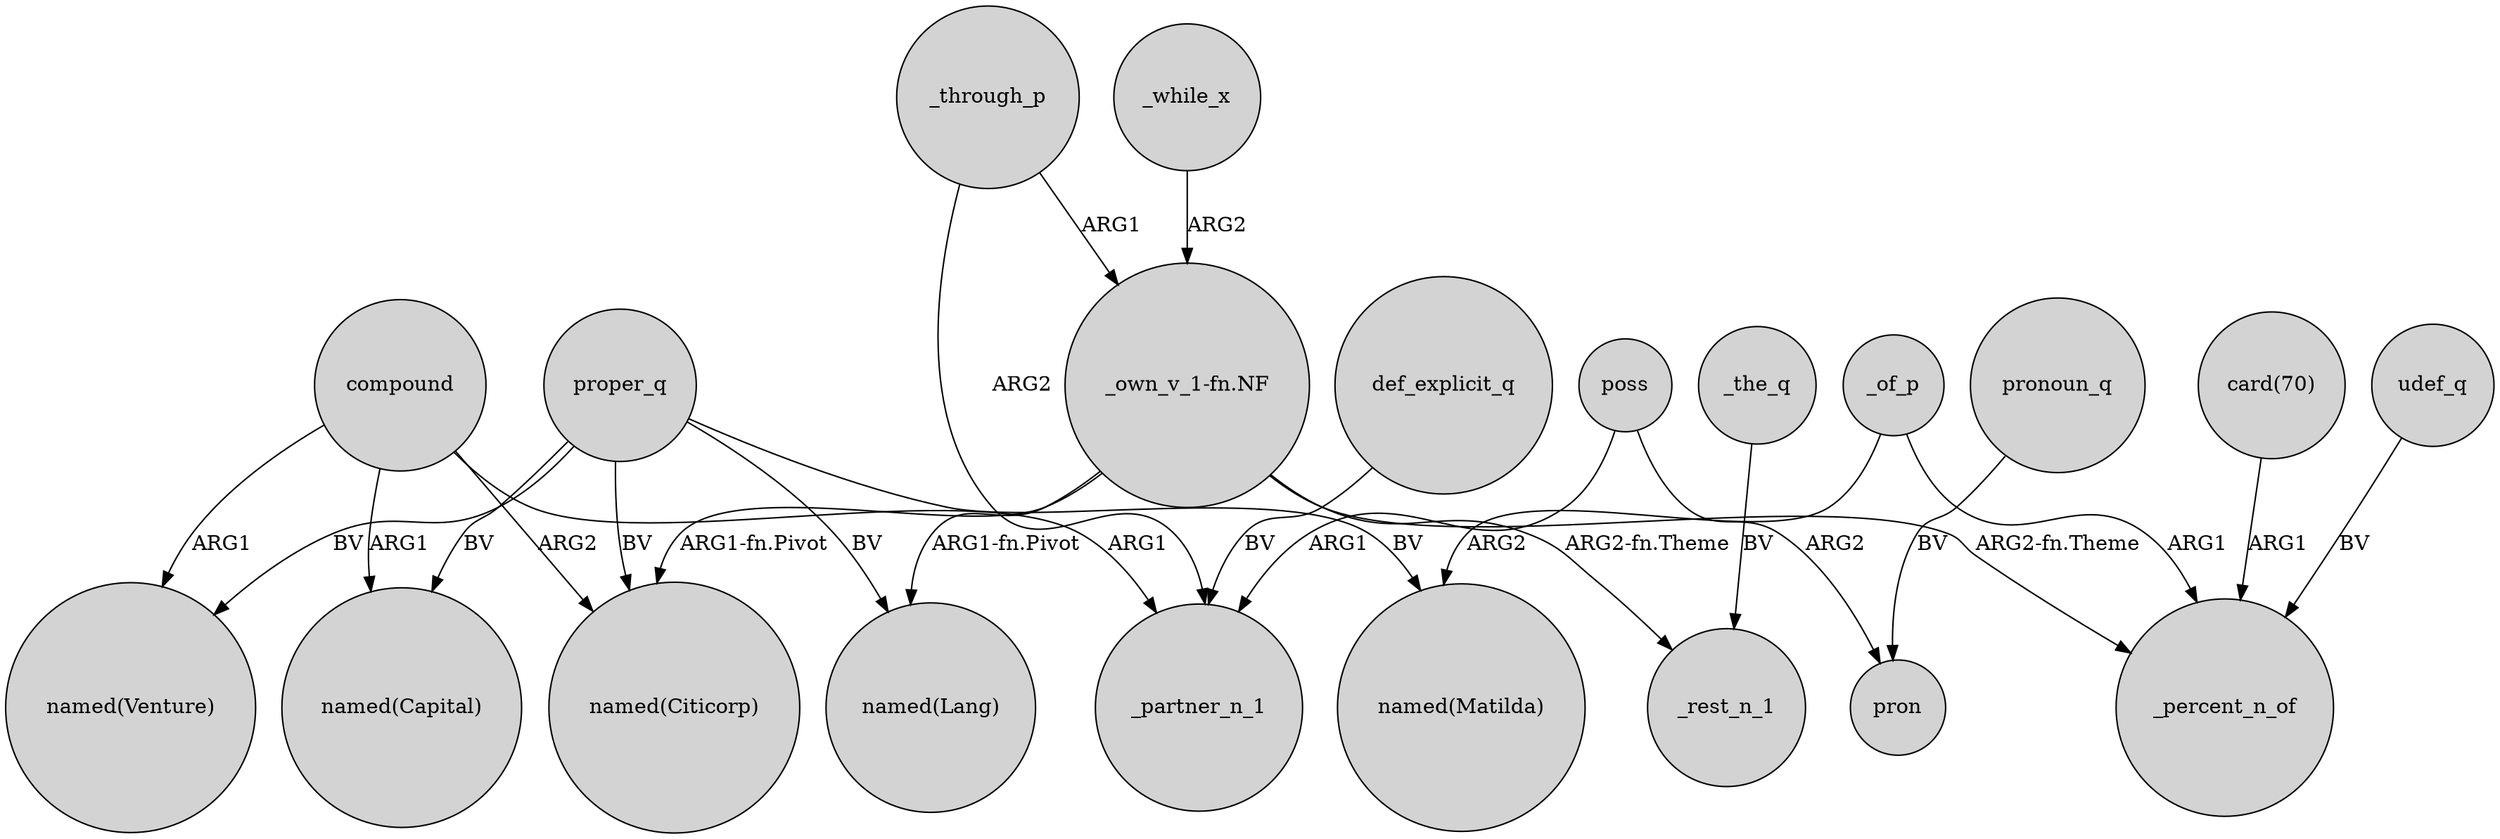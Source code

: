 digraph {
	node [shape=circle style=filled]
	proper_q -> "named(Lang)" [label=BV]
	proper_q -> "named(Capital)" [label=BV]
	poss -> pron [label=ARG2]
	proper_q -> "named(Venture)" [label=BV]
	proper_q -> "named(Citicorp)" [label=BV]
	compound -> "named(Venture)" [label=ARG1]
	compound -> _partner_n_1 [label=ARG1]
	def_explicit_q -> _partner_n_1 [label=BV]
	"_own_v_1-fn.NF" -> _percent_n_of [label="ARG2-fn.Theme"]
	_of_p -> _percent_n_of [label=ARG1]
	_through_p -> "_own_v_1-fn.NF" [label=ARG1]
	pronoun_q -> pron [label=BV]
	poss -> _partner_n_1 [label=ARG1]
	"card(70)" -> _percent_n_of [label=ARG1]
	"_own_v_1-fn.NF" -> "named(Citicorp)" [label="ARG1-fn.Pivot"]
	proper_q -> "named(Matilda)" [label=BV]
	_while_x -> "_own_v_1-fn.NF" [label=ARG2]
	compound -> "named(Citicorp)" [label=ARG2]
	_through_p -> _partner_n_1 [label=ARG2]
	"_own_v_1-fn.NF" -> _rest_n_1 [label="ARG2-fn.Theme"]
	udef_q -> _percent_n_of [label=BV]
	_of_p -> "named(Matilda)" [label=ARG2]
	"_own_v_1-fn.NF" -> "named(Lang)" [label="ARG1-fn.Pivot"]
	_the_q -> _rest_n_1 [label=BV]
	compound -> "named(Capital)" [label=ARG1]
}
